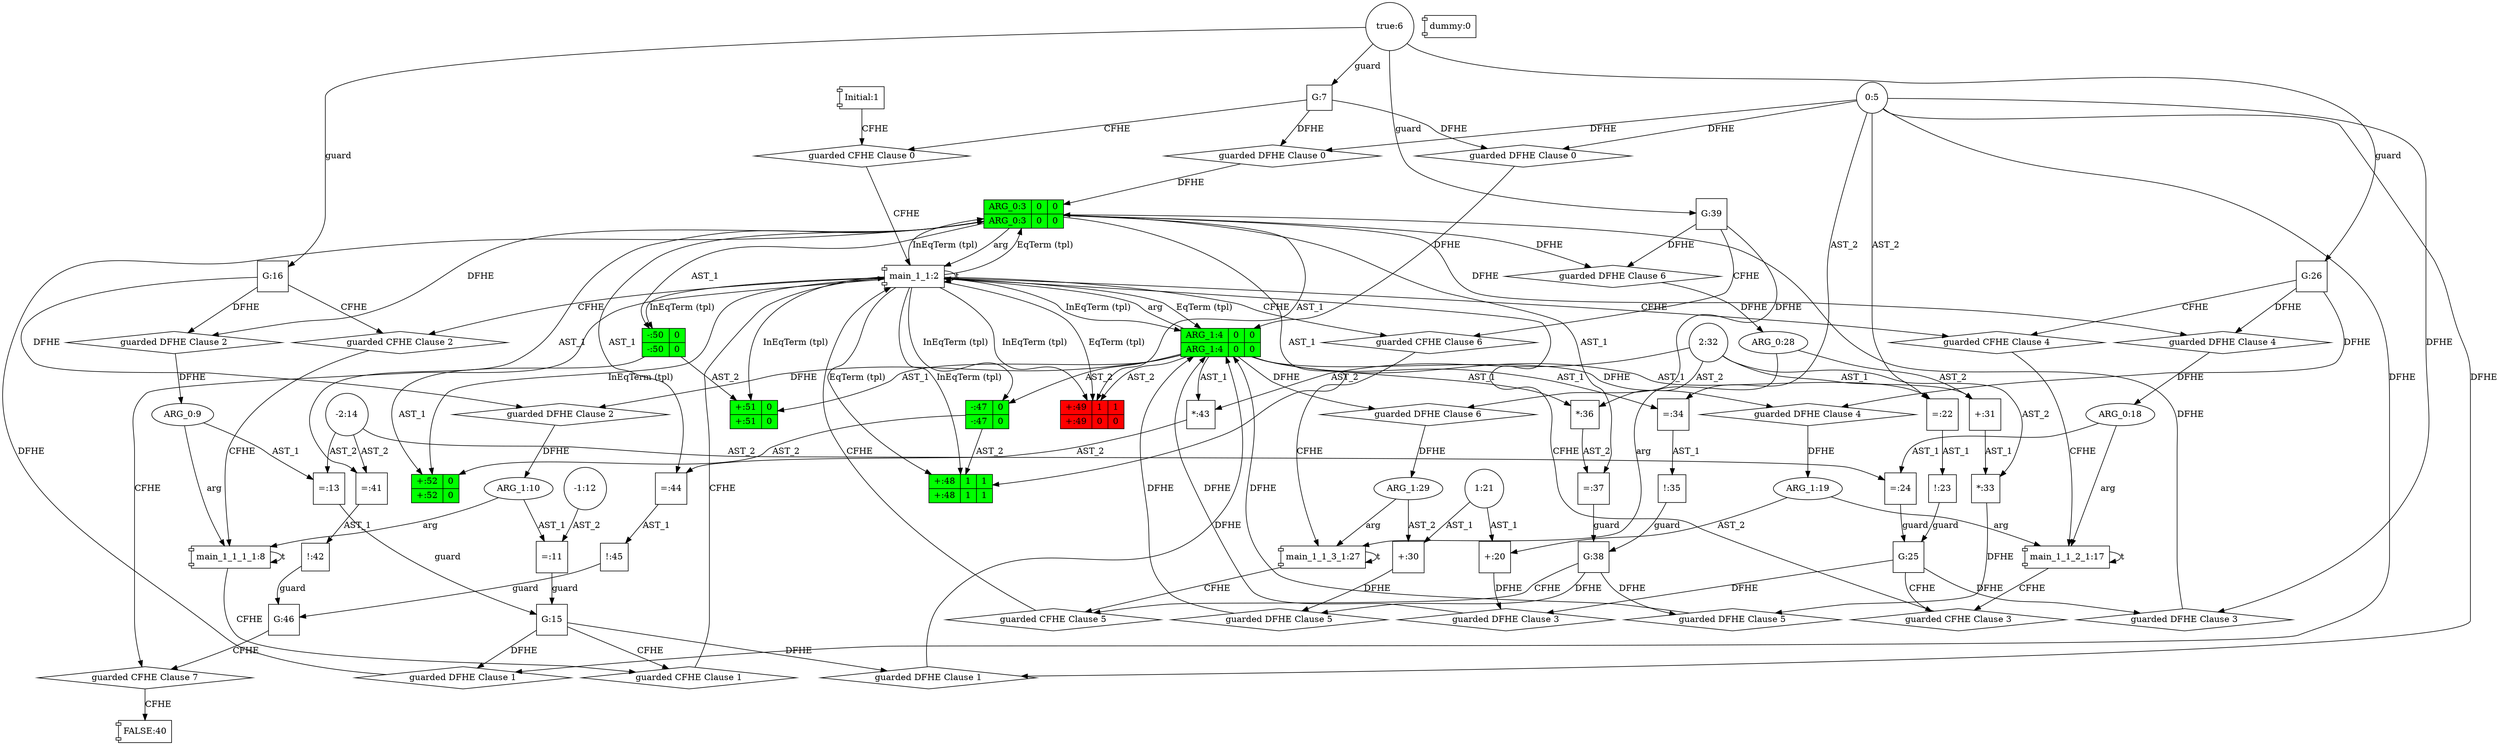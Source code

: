 digraph dag { 
"predicateArgument0" -> "CONTROLN_0" [label="arg"]
"predicateArgument1" -> "CONTROLN_0" [label="arg"]
"CFHE_0" [label="guarded CFHE Clause 0" nodeName="CFHE_0" class=controlFlowHyperEdge shape="diamond"];
"DFHE_0" [label="guarded DFHE Clause 0" nodeName="DFHE_0" class=dataFlowHyperEdge shape="diamond"];
"DFHE_1" [label="guarded DFHE Clause 0" nodeName="DFHE_1" class=dataFlowHyperEdge shape="diamond"];
"true_6" -> "guard_7" [label="guard"]
"Initial" -> "CFHE_0" [label="CFHE"]
"guard_7" -> "CFHE_0" [label="CFHE"]
"CFHE_0" -> "CONTROLN_0" [label="CFHE"]
"0_5" -> "DFHE_0" [label="DFHE"]
"guard_7" -> "DFHE_0" [label="DFHE"]
"DFHE_0" -> "predicateArgument0" [label="DFHE"]
"0_5" -> "DFHE_1" [label="DFHE"]
"guard_7" -> "DFHE_1" [label="DFHE"]
"DFHE_1" -> "predicateArgument1" [label="DFHE"]
"CFHE_1" [label="guarded CFHE Clause 1" nodeName="CFHE_1" class=controlFlowHyperEdge shape="diamond"];
"predicateArgument2" -> "CONTROLN_1" [label="arg"]
"predicateArgument3" -> "CONTROLN_1" [label="arg"]
"DFHE_2" [label="guarded DFHE Clause 1" nodeName="DFHE_2" class=dataFlowHyperEdge shape="diamond"];
"DFHE_3" [label="guarded DFHE Clause 1" nodeName="DFHE_3" class=dataFlowHyperEdge shape="diamond"];
"predicateArgument3" -> "=_11" [label="AST_1"]
"-1_12" -> "=_11" [label="AST_2"]
"predicateArgument2" -> "=_13" [label="AST_1"]
"-2_14" -> "=_13" [label="AST_2"]
"=_11" -> "guard_15" [label="guard"]
"=_13" -> "guard_15" [label="guard"]
"CONTROLN_1" -> "CFHE_1" [label="CFHE"]
"guard_15" -> "CFHE_1" [label="CFHE"]
"CFHE_1" -> "CONTROLN_0" [label="CFHE"]
"0_5" -> "DFHE_2" [label="DFHE"]
"guard_15" -> "DFHE_2" [label="DFHE"]
"DFHE_2" -> "predicateArgument0" [label="DFHE"]
"0_5" -> "DFHE_3" [label="DFHE"]
"guard_15" -> "DFHE_3" [label="DFHE"]
"DFHE_3" -> "predicateArgument1" [label="DFHE"]
"CFHE_2" [label="guarded CFHE Clause 2" nodeName="CFHE_2" class=controlFlowHyperEdge shape="diamond"];
"DFHE_4" [label="guarded DFHE Clause 2" nodeName="DFHE_4" class=dataFlowHyperEdge shape="diamond"];
"DFHE_5" [label="guarded DFHE Clause 2" nodeName="DFHE_5" class=dataFlowHyperEdge shape="diamond"];
"true_6" -> "guard_16" [label="guard"]
"CONTROLN_0" -> "CFHE_2" [label="CFHE"]
"guard_16" -> "CFHE_2" [label="CFHE"]
"CFHE_2" -> "CONTROLN_1" [label="CFHE"]
"predicateArgument0" -> "DFHE_4" [label="DFHE"]
"guard_16" -> "DFHE_4" [label="DFHE"]
"DFHE_4" -> "predicateArgument2" [label="DFHE"]
"predicateArgument1" -> "DFHE_5" [label="DFHE"]
"guard_16" -> "DFHE_5" [label="DFHE"]
"DFHE_5" -> "predicateArgument3" [label="DFHE"]
"CFHE_3" [label="guarded CFHE Clause 3" nodeName="CFHE_3" class=controlFlowHyperEdge shape="diamond"];
"predicateArgument4" -> "CONTROLN_2" [label="arg"]
"predicateArgument5" -> "CONTROLN_2" [label="arg"]
"DFHE_6" [label="guarded DFHE Clause 3" nodeName="DFHE_6" class=dataFlowHyperEdge shape="diamond"];
"DFHE_7" [label="guarded DFHE Clause 3" nodeName="DFHE_7" class=dataFlowHyperEdge shape="diamond"];
"1_21" -> "+_20" [label="AST_1"]
"predicateArgument5" -> "+_20" [label="AST_2"]
"predicateArgument1" -> "=_22" [label="AST_1"]
"0_5" -> "=_22" [label="AST_2"]
"=_22" -> "!_23" [label="AST_1"]
"predicateArgument4" -> "=_24" [label="AST_1"]
"-2_14" -> "=_24" [label="AST_2"]
"!_23" -> "guard_25" [label="guard"]
"=_24" -> "guard_25" [label="guard"]
"CONTROLN_2" -> "CFHE_3" [label="CFHE"]
"guard_25" -> "CFHE_3" [label="CFHE"]
"CFHE_3" -> "CONTROLN_0" [label="CFHE"]
"0_5" -> "DFHE_6" [label="DFHE"]
"guard_25" -> "DFHE_6" [label="DFHE"]
"DFHE_6" -> "predicateArgument0" [label="DFHE"]
"+_20" -> "DFHE_7" [label="DFHE"]
"guard_25" -> "DFHE_7" [label="DFHE"]
"DFHE_7" -> "predicateArgument1" [label="DFHE"]
"CFHE_4" [label="guarded CFHE Clause 4" nodeName="CFHE_4" class=controlFlowHyperEdge shape="diamond"];
"DFHE_8" [label="guarded DFHE Clause 4" nodeName="DFHE_8" class=dataFlowHyperEdge shape="diamond"];
"DFHE_9" [label="guarded DFHE Clause 4" nodeName="DFHE_9" class=dataFlowHyperEdge shape="diamond"];
"true_6" -> "guard_26" [label="guard"]
"CONTROLN_0" -> "CFHE_4" [label="CFHE"]
"guard_26" -> "CFHE_4" [label="CFHE"]
"CFHE_4" -> "CONTROLN_2" [label="CFHE"]
"predicateArgument0" -> "DFHE_8" [label="DFHE"]
"guard_26" -> "DFHE_8" [label="DFHE"]
"DFHE_8" -> "predicateArgument4" [label="DFHE"]
"predicateArgument1" -> "DFHE_9" [label="DFHE"]
"guard_26" -> "DFHE_9" [label="DFHE"]
"DFHE_9" -> "predicateArgument5" [label="DFHE"]
"CFHE_5" [label="guarded CFHE Clause 5" nodeName="CFHE_5" class=controlFlowHyperEdge shape="diamond"];
"predicateArgument6" -> "CONTROLN_3" [label="arg"]
"predicateArgument7" -> "CONTROLN_3" [label="arg"]
"DFHE_10" [label="guarded DFHE Clause 5" nodeName="DFHE_10" class=dataFlowHyperEdge shape="diamond"];
"1_21" -> "+_30" [label="AST_1"]
"predicateArgument7" -> "+_30" [label="AST_2"]
"DFHE_11" [label="guarded DFHE Clause 5" nodeName="DFHE_11" class=dataFlowHyperEdge shape="diamond"];
"2_32" -> "+_31" [label="AST_1"]
"predicateArgument6" -> "+_31" [label="AST_2"]
"+_31" -> "*_33" [label="AST_1"]
"2_32" -> "*_33" [label="AST_2"]
"predicateArgument1" -> "=_34" [label="AST_1"]
"0_5" -> "=_34" [label="AST_2"]
"=_34" -> "!_35" [label="AST_1"]
"predicateArgument1" -> "*_36" [label="AST_1"]
"2_32" -> "*_36" [label="AST_2"]
"predicateArgument0" -> "=_37" [label="AST_1"]
"*_36" -> "=_37" [label="AST_2"]
"!_35" -> "guard_38" [label="guard"]
"=_37" -> "guard_38" [label="guard"]
"CONTROLN_3" -> "CFHE_5" [label="CFHE"]
"guard_38" -> "CFHE_5" [label="CFHE"]
"CFHE_5" -> "CONTROLN_0" [label="CFHE"]
"+_30" -> "DFHE_10" [label="DFHE"]
"guard_38" -> "DFHE_10" [label="DFHE"]
"DFHE_10" -> "predicateArgument1" [label="DFHE"]
"*_33" -> "DFHE_11" [label="DFHE"]
"guard_38" -> "DFHE_11" [label="DFHE"]
"DFHE_11" -> "predicateArgument1" [label="DFHE"]
"CFHE_6" [label="guarded CFHE Clause 6" nodeName="CFHE_6" class=controlFlowHyperEdge shape="diamond"];
"DFHE_12" [label="guarded DFHE Clause 6" nodeName="DFHE_12" class=dataFlowHyperEdge shape="diamond"];
"DFHE_13" [label="guarded DFHE Clause 6" nodeName="DFHE_13" class=dataFlowHyperEdge shape="diamond"];
"true_6" -> "guard_39" [label="guard"]
"CONTROLN_0" -> "CFHE_6" [label="CFHE"]
"guard_39" -> "CFHE_6" [label="CFHE"]
"CFHE_6" -> "CONTROLN_3" [label="CFHE"]
"predicateArgument0" -> "DFHE_12" [label="DFHE"]
"guard_39" -> "DFHE_12" [label="DFHE"]
"DFHE_12" -> "predicateArgument6" [label="DFHE"]
"predicateArgument1" -> "DFHE_13" [label="DFHE"]
"guard_39" -> "DFHE_13" [label="DFHE"]
"DFHE_13" -> "predicateArgument7" [label="DFHE"]
"CFHE_7" [label="guarded CFHE Clause 7" nodeName="CFHE_7" class=controlFlowHyperEdge shape="diamond"];
"predicateArgument0" -> "=_41" [label="AST_1"]
"-2_14" -> "=_41" [label="AST_2"]
"=_41" -> "!_42" [label="AST_1"]
"predicateArgument1" -> "*_43" [label="AST_1"]
"2_32" -> "*_43" [label="AST_2"]
"predicateArgument0" -> "=_44" [label="AST_1"]
"*_43" -> "=_44" [label="AST_2"]
"=_44" -> "!_45" [label="AST_1"]
"!_42" -> "guard_46" [label="guard"]
"!_45" -> "guard_46" [label="guard"]
"CONTROLN_0" -> "CFHE_7" [label="CFHE"]
"guard_46" -> "CFHE_7" [label="CFHE"]
"CFHE_7" -> "FALSE" [label="CFHE"]
"CONTROLN_0" -> "CONTROLN_0" [label="t"]
"CONTROLN_2" -> "CONTROLN_2" [label="t"]
"CONTROLN_3" -> "CONTROLN_3" [label="t"]
"CONTROLN_1" -> "CONTROLN_1" [label="t"]
"predicateArgument1" -> "-_47" [label="AST_2"]
"predicateArgument0" -> "+_48" [label="AST_1"]
"-_47" -> "+_48" [label="AST_2"]
"predicateArgument0" -> "+_49" [label="AST_1"]
"predicateArgument1" -> "+_49" [label="AST_2"]
"predicateArgument0" -> "-_50" [label="AST_1"]
"predicateArgument1" -> "+_51" [label="AST_1"]
"-_50" -> "+_51" [label="AST_2"]
"-_50" -> "+_52" [label="AST_1"]
"-_47" -> "+_52" [label="AST_2"]
"CONTROLN_0" -> "predicateArgument0" [label="EqTerm (tpl)"]
"CONTROLN_0" -> "predicateArgument1" [label="EqTerm (tpl)"]
"CONTROLN_0" -> "+_48" [label="EqTerm (tpl)"]
"CONTROLN_0" -> "+_49" [label="EqTerm (tpl)"]
"CONTROLN_0" -> "predicateArgument0" [label="InEqTerm (tpl)"]
"CONTROLN_0" -> "predicateArgument1" [label="InEqTerm (tpl)"]
"CONTROLN_0" -> "-_50" [label="InEqTerm (tpl)"]
"CONTROLN_0" -> "-_47" [label="InEqTerm (tpl)"]
"CONTROLN_0" -> "+_48" [label="InEqTerm (tpl)"]
"CONTROLN_0" -> "+_51" [label="InEqTerm (tpl)"]
"CONTROLN_0" -> "+_49" [label="InEqTerm (tpl)"]
"CONTROLN_0" -> "+_52" [label="InEqTerm (tpl)"]
"+_52"[  color=black fillcolor=green style=filled shape=record label="{{+:52|0}|{+:52|0}}"];
"=_34" [label="=:34" nodeName="=_34" class=operator shape="square" color=black fillcolor=white style=filled];
"guard_15" [label="G:15" nodeName="guard_15" class=guard shape="square" color=black fillcolor=white style=filled];
"guard_25" [label="G:25" nodeName="guard_25" class=guard shape="square" color=black fillcolor=white style=filled];
"CONTROLN_2" [label="main_1_1_2_1:17" nodeName="CONTROLN_2" class=CONTROL shape="component" color=black fillcolor=white style=filled];
"+_31" [label="+:31" nodeName="+_31" class=operator shape="square" color=black fillcolor=white style=filled];
"!_45" [label="!:45" nodeName="!_45" class=operator shape="square" color=black fillcolor=white style=filled];
"predicateArgument0"[  color=black fillcolor=green style=filled shape=record label="{{ARG_0:3|0|0}|{ARG_0:3|0|0}}"];
"guard_39" [label="G:39" nodeName="guard_39" class=guard shape="square" color=black fillcolor=white style=filled];
"-1_12" [label="-1:12" nodeName="-1_12" class=constant shape="circle" color=black fillcolor=white style=filled];
"guard_46" [label="G:46" nodeName="guard_46" class=guard shape="square" color=black fillcolor=white style=filled];
"predicateArgument3" [label="ARG_1:10" nodeName="predicateArgument3" class=predicateArgument shape="ellipse" color=black fillcolor=white style=filled];
"+_20" [label="+:20" nodeName="+_20" class=operator shape="square" color=black fillcolor=white style=filled];
"-_47"[  color=black fillcolor=green style=filled shape=record label="{{-:47|0}|{-:47|0}}"];
"guard_26" [label="G:26" nodeName="guard_26" class=guard shape="square" color=black fillcolor=white style=filled];
"Initial" [label="Initial:1" nodeName="Initial" class=Initial shape="component" color=black fillcolor=white style=filled];
"+_30" [label="+:30" nodeName="+_30" class=operator shape="square" color=black fillcolor=white style=filled];
"=_41" [label="=:41" nodeName="=_41" class=operator shape="square" color=black fillcolor=white style=filled];
"predicateArgument5" [label="ARG_1:19" nodeName="predicateArgument5" class=predicateArgument shape="ellipse" color=black fillcolor=white style=filled];
"true_6" [label="true:6" nodeName="true_6" class=constant shape="circle" color=black fillcolor=white style=filled];
"*_33" [label="*:33" nodeName="*_33" class=operator shape="square" color=black fillcolor=white style=filled];
"!_23" [label="!:23" nodeName="!_23" class=operator shape="square" color=black fillcolor=white style=filled];
"+_48"[  color=black fillcolor=green style=filled shape=record label="{{+:48|1|1}|{+:48|1|1}}"];
"0_5" [label="0:5" nodeName="0_5" class=constant shape="circle" color=black fillcolor=white style=filled];
"dummy" [label="dummy:0" nodeName="dummy" class=dummy shape="component" color=black fillcolor=white style=filled];
"=_37" [label="=:37" nodeName="=_37" class=operator shape="square" color=black fillcolor=white style=filled];
"CONTROLN_3" [label="main_1_1_3_1:27" nodeName="CONTROLN_3" class=CONTROL shape="component" color=black fillcolor=white style=filled];
"+_49"[  color=black fillcolor=red style=filled shape=record label="{{+:49|1|1}|{+:49|0|0}}"];
"FALSE" [label="FALSE:40" nodeName="FALSE" class=FALSE shape="component" color=black fillcolor=white style=filled];
"=_44" [label="=:44" nodeName="=_44" class=operator shape="square" color=black fillcolor=white style=filled];
"predicateArgument6" [label="ARG_0:28" nodeName="predicateArgument6" class=predicateArgument shape="ellipse" color=black fillcolor=white style=filled];
"=_13" [label="=:13" nodeName="=_13" class=operator shape="square" color=black fillcolor=white style=filled];
"=_22" [label="=:22" nodeName="=_22" class=operator shape="square" color=black fillcolor=white style=filled];
"predicateArgument2" [label="ARG_0:9" nodeName="predicateArgument2" class=predicateArgument shape="ellipse" color=black fillcolor=white style=filled];
"CONTROLN_0" [label="main_1_1:2" nodeName="CONTROLN_0" class=CONTROL shape="component" color=black fillcolor=white style=filled];
"-_50"[  color=black fillcolor=green style=filled shape=record label="{{-:50|0}|{-:50|0}}"];
"guard_7" [label="G:7" nodeName="guard_7" class=guard shape="square" color=black fillcolor=white style=filled];
"guard_38" [label="G:38" nodeName="guard_38" class=guard shape="square" color=black fillcolor=white style=filled];
"*_36" [label="*:36" nodeName="*_36" class=operator shape="square" color=black fillcolor=white style=filled];
"*_43" [label="*:43" nodeName="*_43" class=operator shape="square" color=black fillcolor=white style=filled];
"1_21" [label="1:21" nodeName="1_21" class=constant shape="circle" color=black fillcolor=white style=filled];
"=_24" [label="=:24" nodeName="=_24" class=operator shape="square" color=black fillcolor=white style=filled];
"guard_16" [label="G:16" nodeName="guard_16" class=guard shape="square" color=black fillcolor=white style=filled];
"+_51"[  color=black fillcolor=green style=filled shape=record label="{{+:51|0}|{+:51|0}}"];
"predicateArgument7" [label="ARG_1:29" nodeName="predicateArgument7" class=predicateArgument shape="ellipse" color=black fillcolor=white style=filled];
"predicateArgument1"[  color=black fillcolor=green style=filled shape=record label="{{ARG_1:4|0|0}|{ARG_1:4|0|0}}"];
"2_32" [label="2:32" nodeName="2_32" class=constant shape="circle" color=black fillcolor=white style=filled];
"CONTROLN_1" [label="main_1_1_1_1:8" nodeName="CONTROLN_1" class=CONTROL shape="component" color=black fillcolor=white style=filled];
"!_35" [label="!:35" nodeName="!_35" class=operator shape="square" color=black fillcolor=white style=filled];
"-2_14" [label="-2:14" nodeName="-2_14" class=constant shape="circle" color=black fillcolor=white style=filled];
"=_11" [label="=:11" nodeName="=_11" class=operator shape="square" color=black fillcolor=white style=filled];
"predicateArgument4" [label="ARG_0:18" nodeName="predicateArgument4" class=predicateArgument shape="ellipse" color=black fillcolor=white style=filled];
"!_42" [label="!:42" nodeName="!_42" class=operator shape="square" color=black fillcolor=white style=filled];
}
